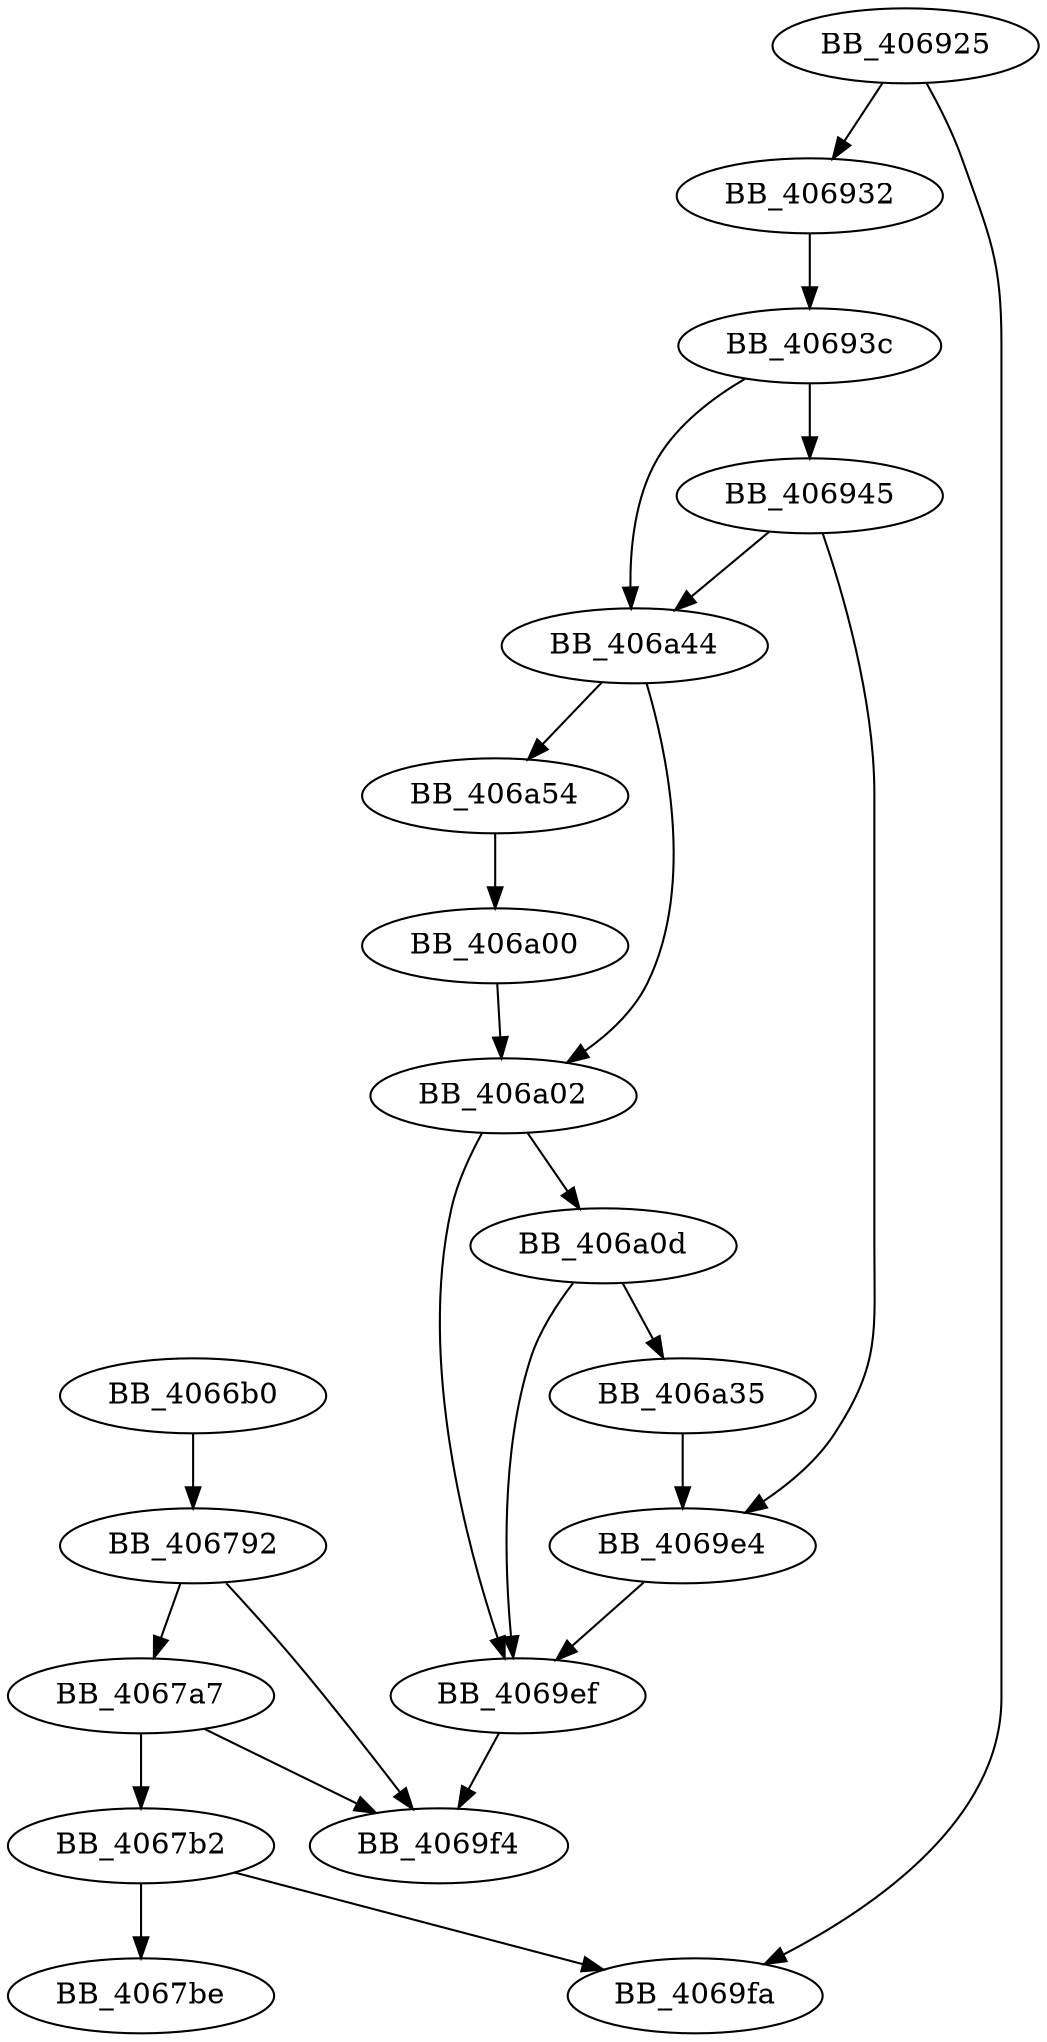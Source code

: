 DiGraph sub_4066B0{
BB_4066b0->BB_406792
BB_406792->BB_4067a7
BB_406792->BB_4069f4
BB_4067a7->BB_4067b2
BB_4067a7->BB_4069f4
BB_4067b2->BB_4067be
BB_4067b2->BB_4069fa
BB_406925->BB_406932
BB_406925->BB_4069fa
BB_406932->BB_40693c
BB_40693c->BB_406945
BB_40693c->BB_406a44
BB_406945->BB_4069e4
BB_406945->BB_406a44
BB_4069e4->BB_4069ef
BB_4069ef->BB_4069f4
BB_406a00->BB_406a02
BB_406a02->BB_4069ef
BB_406a02->BB_406a0d
BB_406a0d->BB_4069ef
BB_406a0d->BB_406a35
BB_406a35->BB_4069e4
BB_406a44->BB_406a02
BB_406a44->BB_406a54
BB_406a54->BB_406a00
}
